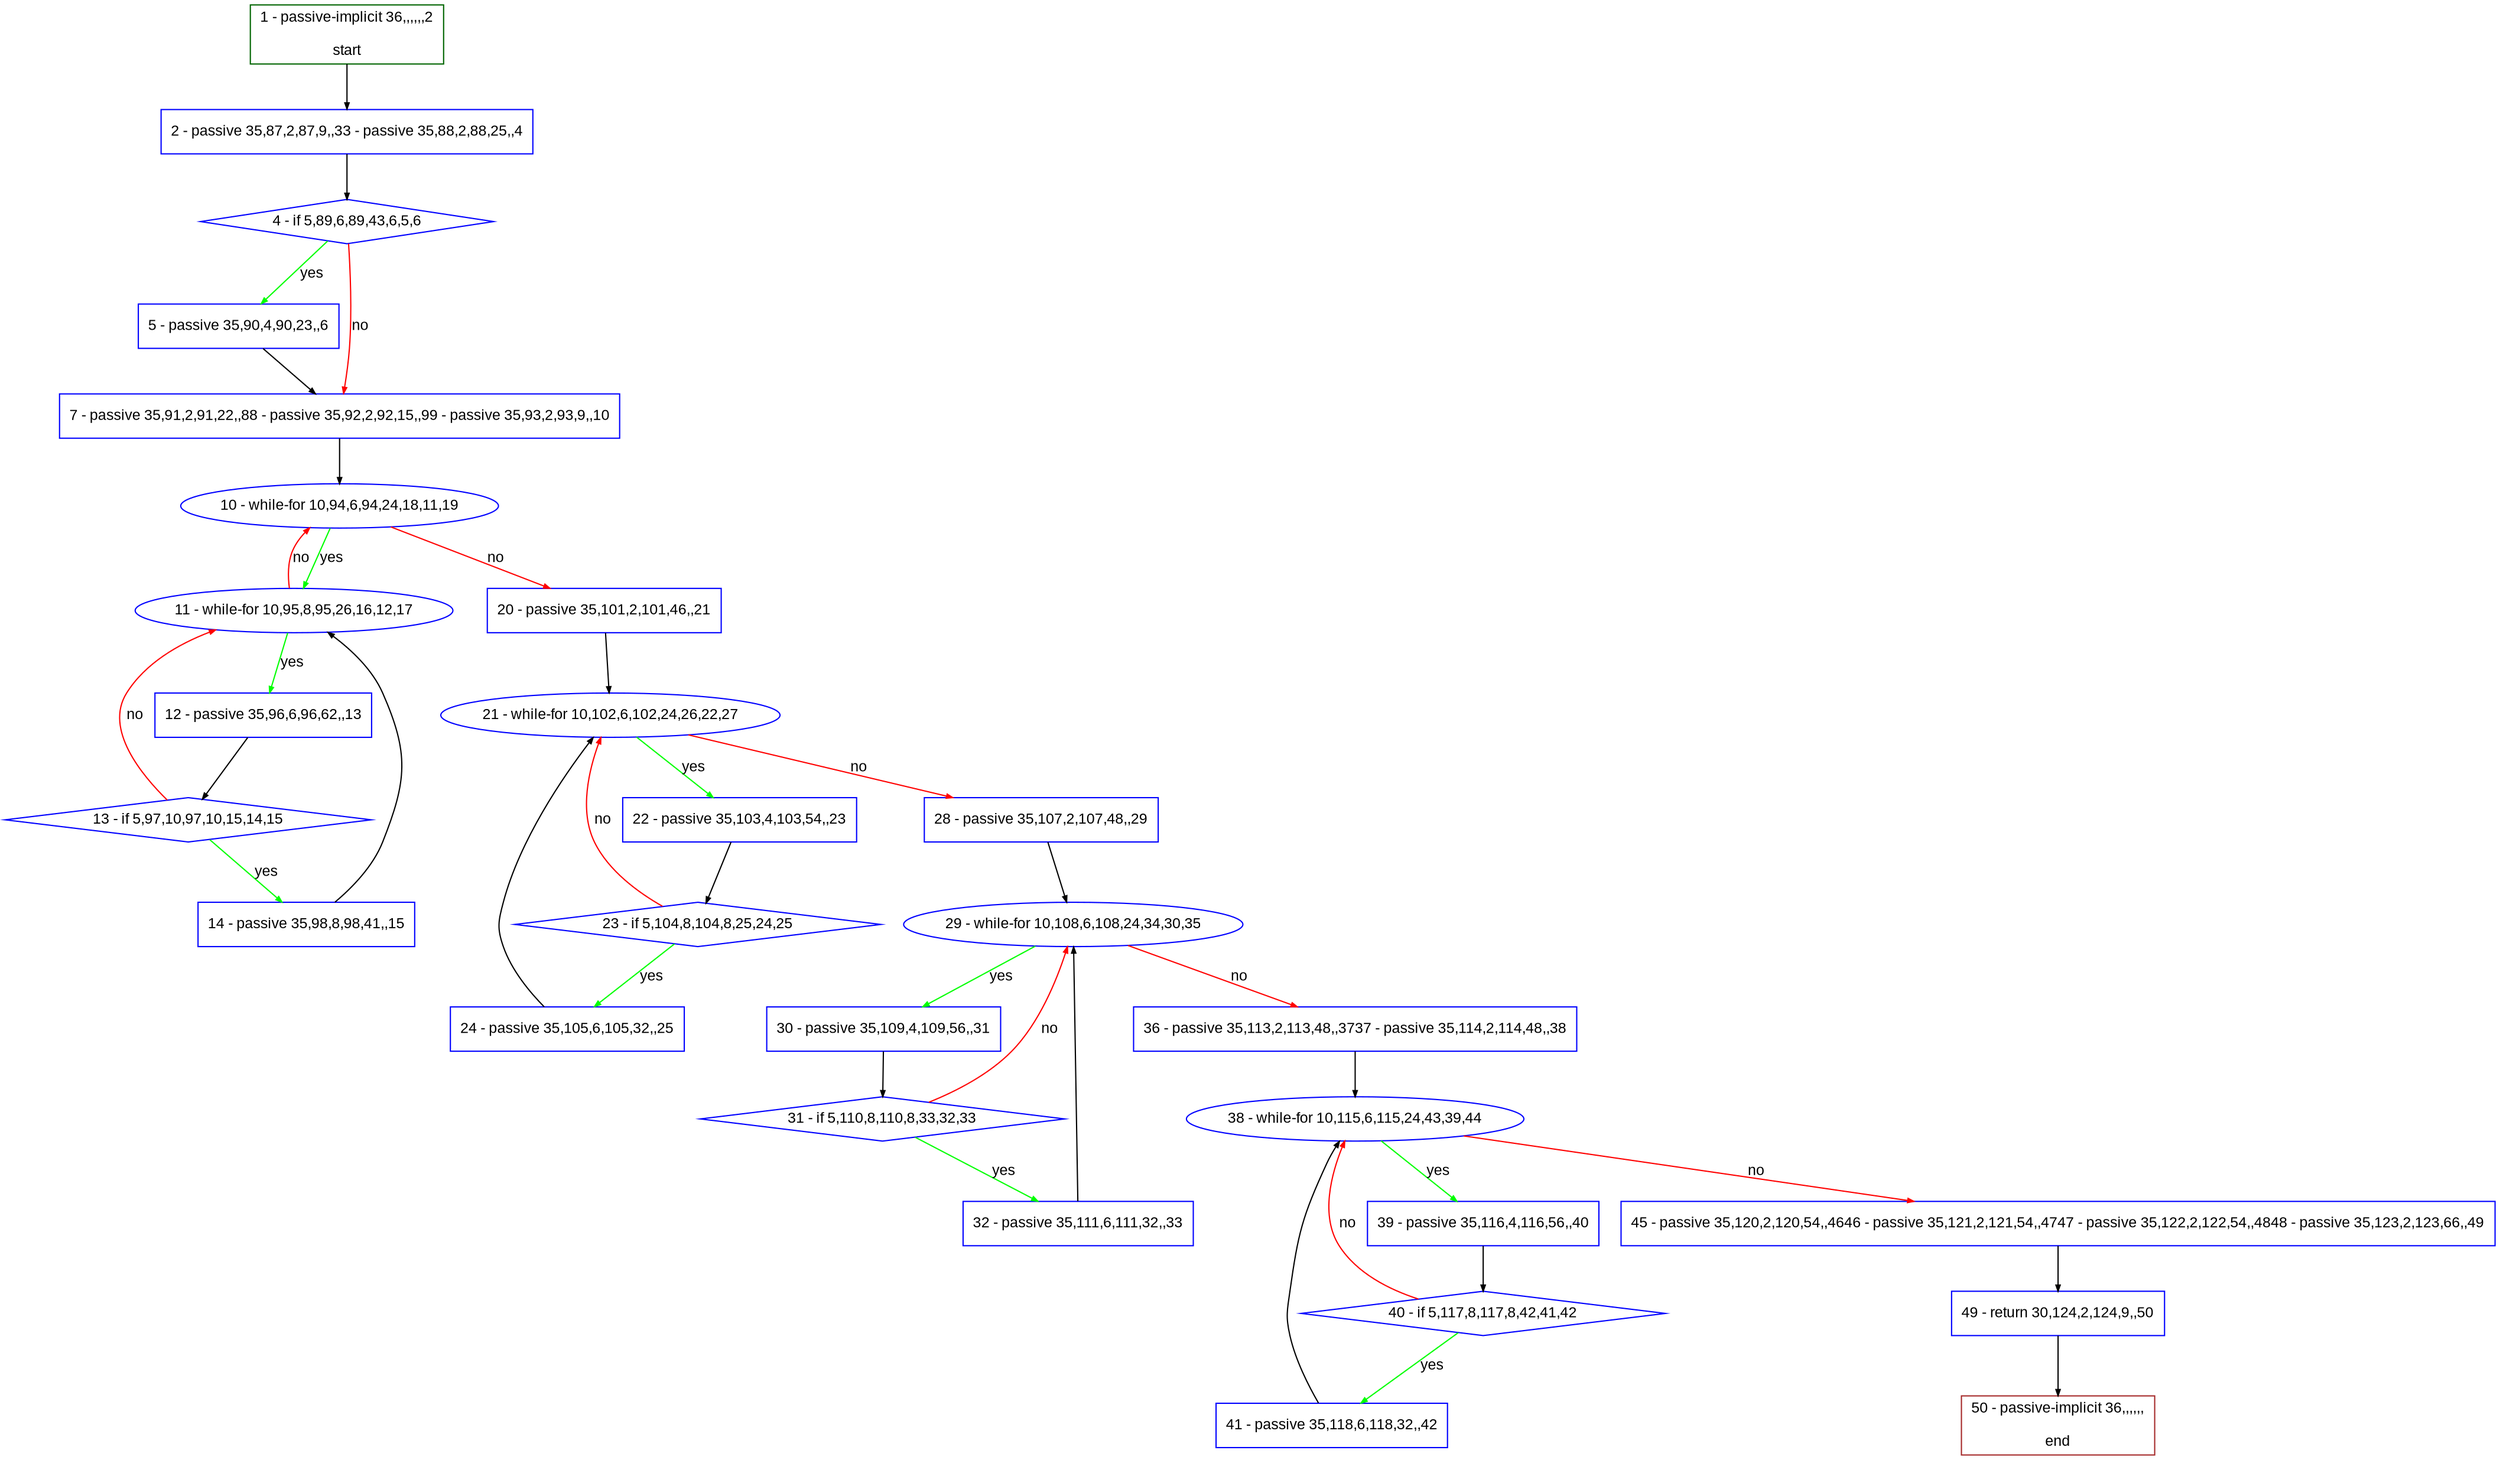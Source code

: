 digraph "" {
  graph [pack="true", label="", fontsize="12", packmode="clust", fontname="Arial", fillcolor="#FFFFCC", bgcolor="white", style="rounded,filled", compound="true"];
  node [node_initialized="no", label="", color="grey", fontsize="12", fillcolor="white", fontname="Arial", style="filled", shape="rectangle", compound="true", fixedsize="false"];
  edge [fontcolor="black", arrowhead="normal", arrowtail="none", arrowsize="0.5", ltail="", label="", color="black", fontsize="12", lhead="", fontname="Arial", dir="forward", compound="true"];
  __N1 [label="2 - passive 35,87,2,87,9,,33 - passive 35,88,2,88,25,,4", color="#0000ff", fillcolor="#ffffff", style="filled", shape="box"];
  __N2 [label="1 - passive-implicit 36,,,,,,2\n\nstart", color="#006400", fillcolor="#ffffff", style="filled", shape="box"];
  __N3 [label="4 - if 5,89,6,89,43,6,5,6", color="#0000ff", fillcolor="#ffffff", style="filled", shape="diamond"];
  __N4 [label="5 - passive 35,90,4,90,23,,6", color="#0000ff", fillcolor="#ffffff", style="filled", shape="box"];
  __N5 [label="7 - passive 35,91,2,91,22,,88 - passive 35,92,2,92,15,,99 - passive 35,93,2,93,9,,10", color="#0000ff", fillcolor="#ffffff", style="filled", shape="box"];
  __N6 [label="10 - while-for 10,94,6,94,24,18,11,19", color="#0000ff", fillcolor="#ffffff", style="filled", shape="oval"];
  __N7 [label="11 - while-for 10,95,8,95,26,16,12,17", color="#0000ff", fillcolor="#ffffff", style="filled", shape="oval"];
  __N8 [label="20 - passive 35,101,2,101,46,,21", color="#0000ff", fillcolor="#ffffff", style="filled", shape="box"];
  __N9 [label="12 - passive 35,96,6,96,62,,13", color="#0000ff", fillcolor="#ffffff", style="filled", shape="box"];
  __N10 [label="13 - if 5,97,10,97,10,15,14,15", color="#0000ff", fillcolor="#ffffff", style="filled", shape="diamond"];
  __N11 [label="14 - passive 35,98,8,98,41,,15", color="#0000ff", fillcolor="#ffffff", style="filled", shape="box"];
  __N12 [label="21 - while-for 10,102,6,102,24,26,22,27", color="#0000ff", fillcolor="#ffffff", style="filled", shape="oval"];
  __N13 [label="22 - passive 35,103,4,103,54,,23", color="#0000ff", fillcolor="#ffffff", style="filled", shape="box"];
  __N14 [label="28 - passive 35,107,2,107,48,,29", color="#0000ff", fillcolor="#ffffff", style="filled", shape="box"];
  __N15 [label="23 - if 5,104,8,104,8,25,24,25", color="#0000ff", fillcolor="#ffffff", style="filled", shape="diamond"];
  __N16 [label="24 - passive 35,105,6,105,32,,25", color="#0000ff", fillcolor="#ffffff", style="filled", shape="box"];
  __N17 [label="29 - while-for 10,108,6,108,24,34,30,35", color="#0000ff", fillcolor="#ffffff", style="filled", shape="oval"];
  __N18 [label="30 - passive 35,109,4,109,56,,31", color="#0000ff", fillcolor="#ffffff", style="filled", shape="box"];
  __N19 [label="36 - passive 35,113,2,113,48,,3737 - passive 35,114,2,114,48,,38", color="#0000ff", fillcolor="#ffffff", style="filled", shape="box"];
  __N20 [label="31 - if 5,110,8,110,8,33,32,33", color="#0000ff", fillcolor="#ffffff", style="filled", shape="diamond"];
  __N21 [label="32 - passive 35,111,6,111,32,,33", color="#0000ff", fillcolor="#ffffff", style="filled", shape="box"];
  __N22 [label="38 - while-for 10,115,6,115,24,43,39,44", color="#0000ff", fillcolor="#ffffff", style="filled", shape="oval"];
  __N23 [label="39 - passive 35,116,4,116,56,,40", color="#0000ff", fillcolor="#ffffff", style="filled", shape="box"];
  __N24 [label="45 - passive 35,120,2,120,54,,4646 - passive 35,121,2,121,54,,4747 - passive 35,122,2,122,54,,4848 - passive 35,123,2,123,66,,49", color="#0000ff", fillcolor="#ffffff", style="filled", shape="box"];
  __N25 [label="40 - if 5,117,8,117,8,42,41,42", color="#0000ff", fillcolor="#ffffff", style="filled", shape="diamond"];
  __N26 [label="41 - passive 35,118,6,118,32,,42", color="#0000ff", fillcolor="#ffffff", style="filled", shape="box"];
  __N27 [label="49 - return 30,124,2,124,9,,50", color="#0000ff", fillcolor="#ffffff", style="filled", shape="box"];
  __N28 [label="50 - passive-implicit 36,,,,,,\n\nend", color="#a52a2a", fillcolor="#ffffff", style="filled", shape="box"];
  __N2 -> __N1 [arrowhead="normal", arrowtail="none", color="#000000", label="", dir="forward"];
  __N1 -> __N3 [arrowhead="normal", arrowtail="none", color="#000000", label="", dir="forward"];
  __N3 -> __N4 [arrowhead="normal", arrowtail="none", color="#00ff00", label="yes", dir="forward"];
  __N3 -> __N5 [arrowhead="normal", arrowtail="none", color="#ff0000", label="no", dir="forward"];
  __N4 -> __N5 [arrowhead="normal", arrowtail="none", color="#000000", label="", dir="forward"];
  __N5 -> __N6 [arrowhead="normal", arrowtail="none", color="#000000", label="", dir="forward"];
  __N6 -> __N7 [arrowhead="normal", arrowtail="none", color="#00ff00", label="yes", dir="forward"];
  __N7 -> __N6 [arrowhead="normal", arrowtail="none", color="#ff0000", label="no", dir="forward"];
  __N6 -> __N8 [arrowhead="normal", arrowtail="none", color="#ff0000", label="no", dir="forward"];
  __N7 -> __N9 [arrowhead="normal", arrowtail="none", color="#00ff00", label="yes", dir="forward"];
  __N9 -> __N10 [arrowhead="normal", arrowtail="none", color="#000000", label="", dir="forward"];
  __N10 -> __N7 [arrowhead="normal", arrowtail="none", color="#ff0000", label="no", dir="forward"];
  __N10 -> __N11 [arrowhead="normal", arrowtail="none", color="#00ff00", label="yes", dir="forward"];
  __N11 -> __N7 [arrowhead="normal", arrowtail="none", color="#000000", label="", dir="forward"];
  __N8 -> __N12 [arrowhead="normal", arrowtail="none", color="#000000", label="", dir="forward"];
  __N12 -> __N13 [arrowhead="normal", arrowtail="none", color="#00ff00", label="yes", dir="forward"];
  __N12 -> __N14 [arrowhead="normal", arrowtail="none", color="#ff0000", label="no", dir="forward"];
  __N13 -> __N15 [arrowhead="normal", arrowtail="none", color="#000000", label="", dir="forward"];
  __N15 -> __N12 [arrowhead="normal", arrowtail="none", color="#ff0000", label="no", dir="forward"];
  __N15 -> __N16 [arrowhead="normal", arrowtail="none", color="#00ff00", label="yes", dir="forward"];
  __N16 -> __N12 [arrowhead="normal", arrowtail="none", color="#000000", label="", dir="forward"];
  __N14 -> __N17 [arrowhead="normal", arrowtail="none", color="#000000", label="", dir="forward"];
  __N17 -> __N18 [arrowhead="normal", arrowtail="none", color="#00ff00", label="yes", dir="forward"];
  __N17 -> __N19 [arrowhead="normal", arrowtail="none", color="#ff0000", label="no", dir="forward"];
  __N18 -> __N20 [arrowhead="normal", arrowtail="none", color="#000000", label="", dir="forward"];
  __N20 -> __N17 [arrowhead="normal", arrowtail="none", color="#ff0000", label="no", dir="forward"];
  __N20 -> __N21 [arrowhead="normal", arrowtail="none", color="#00ff00", label="yes", dir="forward"];
  __N21 -> __N17 [arrowhead="normal", arrowtail="none", color="#000000", label="", dir="forward"];
  __N19 -> __N22 [arrowhead="normal", arrowtail="none", color="#000000", label="", dir="forward"];
  __N22 -> __N23 [arrowhead="normal", arrowtail="none", color="#00ff00", label="yes", dir="forward"];
  __N22 -> __N24 [arrowhead="normal", arrowtail="none", color="#ff0000", label="no", dir="forward"];
  __N23 -> __N25 [arrowhead="normal", arrowtail="none", color="#000000", label="", dir="forward"];
  __N25 -> __N22 [arrowhead="normal", arrowtail="none", color="#ff0000", label="no", dir="forward"];
  __N25 -> __N26 [arrowhead="normal", arrowtail="none", color="#00ff00", label="yes", dir="forward"];
  __N26 -> __N22 [arrowhead="normal", arrowtail="none", color="#000000", label="", dir="forward"];
  __N24 -> __N27 [arrowhead="normal", arrowtail="none", color="#000000", label="", dir="forward"];
  __N27 -> __N28 [arrowhead="normal", arrowtail="none", color="#000000", label="", dir="forward"];
}
